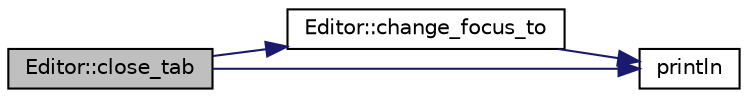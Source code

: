 digraph "Editor::close_tab"
{
 // INTERACTIVE_SVG=YES
 // LATEX_PDF_SIZE
  bgcolor="transparent";
  edge [fontname="Helvetica",fontsize="10",labelfontname="Helvetica",labelfontsize="10"];
  node [fontname="Helvetica",fontsize="10",shape=record];
  rankdir="LR";
  Node1 [label="Editor::close_tab",height=0.2,width=0.4,color="black", fillcolor="grey75", style="filled", fontcolor="black",tooltip="closing tab (removing it from open tabs)."];
  Node1 -> Node2 [color="midnightblue",fontsize="10",style="solid",fontname="Helvetica"];
  Node2 [label="Editor::change_focus_to",height=0.2,width=0.4,color="black",URL="$dc/d38/class_editor.html#a2a0173545fcc3f7a162e555a3f058e41",tooltip="changing focus to target tab through setting \"current_tab\" parameter value."];
  Node2 -> Node3 [color="midnightblue",fontsize="10",style="solid",fontname="Helvetica"];
  Node3 [label="println",height=0.2,width=0.4,color="black",URL="$d1/d1f/editor_8cpp.html#a7187bd2506b183203982bbb35c73483b",tooltip="Utility function for printing messages using <fmt> library plus new line character."];
  Node1 -> Node3 [color="midnightblue",fontsize="10",style="solid",fontname="Helvetica"];
}

